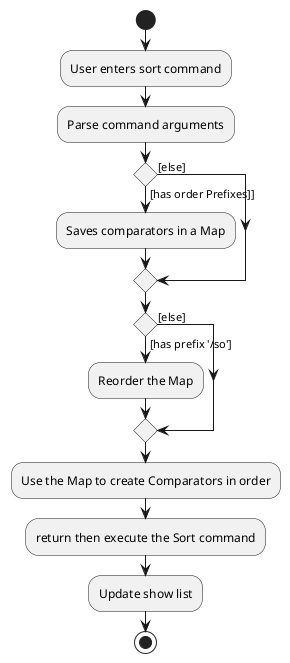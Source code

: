 @startuml
'https://plantuml.com/activity-diagram-beta

start
:User enters sort command;
:Parse command arguments;

if () then ([has order Prefixes]])
    :Saves comparators in a Map;
else ([else])
endif
if () then ([has prefix '/so'])
    :Reorder the Map;
else ([else])
endif
:Use the Map to create Comparators in order;
:return then execute the Sort command;
:Update show list;
stop

@enduml
